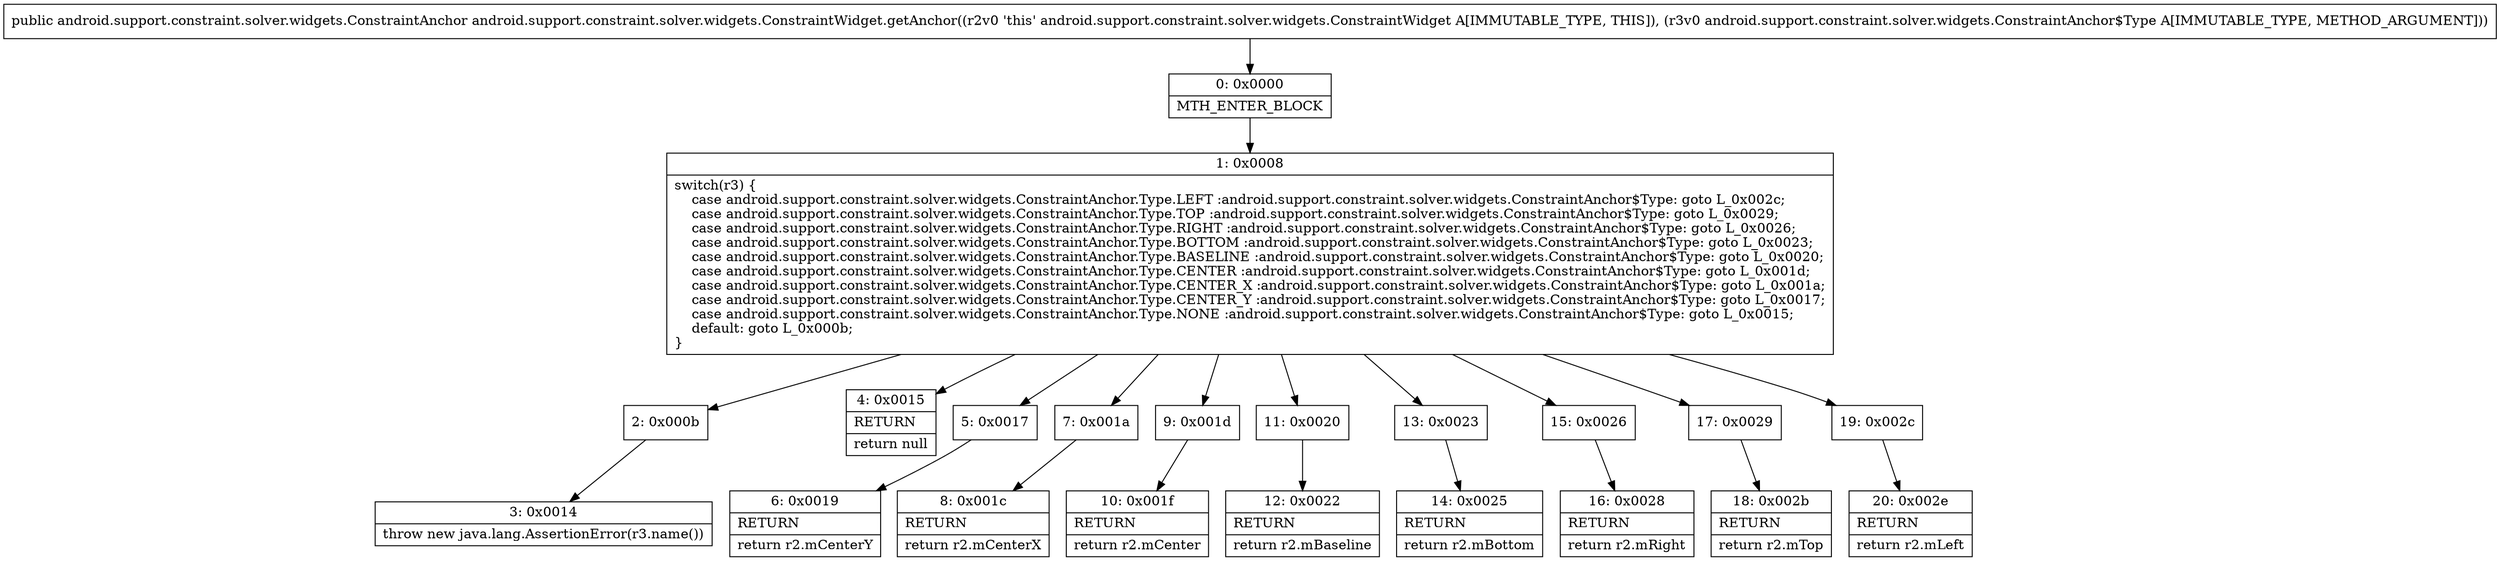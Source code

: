 digraph "CFG forandroid.support.constraint.solver.widgets.ConstraintWidget.getAnchor(Landroid\/support\/constraint\/solver\/widgets\/ConstraintAnchor$Type;)Landroid\/support\/constraint\/solver\/widgets\/ConstraintAnchor;" {
Node_0 [shape=record,label="{0\:\ 0x0000|MTH_ENTER_BLOCK\l}"];
Node_1 [shape=record,label="{1\:\ 0x0008|switch(r3) \{\l    case android.support.constraint.solver.widgets.ConstraintAnchor.Type.LEFT :android.support.constraint.solver.widgets.ConstraintAnchor$Type: goto L_0x002c;\l    case android.support.constraint.solver.widgets.ConstraintAnchor.Type.TOP :android.support.constraint.solver.widgets.ConstraintAnchor$Type: goto L_0x0029;\l    case android.support.constraint.solver.widgets.ConstraintAnchor.Type.RIGHT :android.support.constraint.solver.widgets.ConstraintAnchor$Type: goto L_0x0026;\l    case android.support.constraint.solver.widgets.ConstraintAnchor.Type.BOTTOM :android.support.constraint.solver.widgets.ConstraintAnchor$Type: goto L_0x0023;\l    case android.support.constraint.solver.widgets.ConstraintAnchor.Type.BASELINE :android.support.constraint.solver.widgets.ConstraintAnchor$Type: goto L_0x0020;\l    case android.support.constraint.solver.widgets.ConstraintAnchor.Type.CENTER :android.support.constraint.solver.widgets.ConstraintAnchor$Type: goto L_0x001d;\l    case android.support.constraint.solver.widgets.ConstraintAnchor.Type.CENTER_X :android.support.constraint.solver.widgets.ConstraintAnchor$Type: goto L_0x001a;\l    case android.support.constraint.solver.widgets.ConstraintAnchor.Type.CENTER_Y :android.support.constraint.solver.widgets.ConstraintAnchor$Type: goto L_0x0017;\l    case android.support.constraint.solver.widgets.ConstraintAnchor.Type.NONE :android.support.constraint.solver.widgets.ConstraintAnchor$Type: goto L_0x0015;\l    default: goto L_0x000b;\l\}\l}"];
Node_2 [shape=record,label="{2\:\ 0x000b}"];
Node_3 [shape=record,label="{3\:\ 0x0014|throw new java.lang.AssertionError(r3.name())\l}"];
Node_4 [shape=record,label="{4\:\ 0x0015|RETURN\l|return null\l}"];
Node_5 [shape=record,label="{5\:\ 0x0017}"];
Node_6 [shape=record,label="{6\:\ 0x0019|RETURN\l|return r2.mCenterY\l}"];
Node_7 [shape=record,label="{7\:\ 0x001a}"];
Node_8 [shape=record,label="{8\:\ 0x001c|RETURN\l|return r2.mCenterX\l}"];
Node_9 [shape=record,label="{9\:\ 0x001d}"];
Node_10 [shape=record,label="{10\:\ 0x001f|RETURN\l|return r2.mCenter\l}"];
Node_11 [shape=record,label="{11\:\ 0x0020}"];
Node_12 [shape=record,label="{12\:\ 0x0022|RETURN\l|return r2.mBaseline\l}"];
Node_13 [shape=record,label="{13\:\ 0x0023}"];
Node_14 [shape=record,label="{14\:\ 0x0025|RETURN\l|return r2.mBottom\l}"];
Node_15 [shape=record,label="{15\:\ 0x0026}"];
Node_16 [shape=record,label="{16\:\ 0x0028|RETURN\l|return r2.mRight\l}"];
Node_17 [shape=record,label="{17\:\ 0x0029}"];
Node_18 [shape=record,label="{18\:\ 0x002b|RETURN\l|return r2.mTop\l}"];
Node_19 [shape=record,label="{19\:\ 0x002c}"];
Node_20 [shape=record,label="{20\:\ 0x002e|RETURN\l|return r2.mLeft\l}"];
MethodNode[shape=record,label="{public android.support.constraint.solver.widgets.ConstraintAnchor android.support.constraint.solver.widgets.ConstraintWidget.getAnchor((r2v0 'this' android.support.constraint.solver.widgets.ConstraintWidget A[IMMUTABLE_TYPE, THIS]), (r3v0 android.support.constraint.solver.widgets.ConstraintAnchor$Type A[IMMUTABLE_TYPE, METHOD_ARGUMENT])) }"];
MethodNode -> Node_0;
Node_0 -> Node_1;
Node_1 -> Node_2;
Node_1 -> Node_4;
Node_1 -> Node_5;
Node_1 -> Node_7;
Node_1 -> Node_9;
Node_1 -> Node_11;
Node_1 -> Node_13;
Node_1 -> Node_15;
Node_1 -> Node_17;
Node_1 -> Node_19;
Node_2 -> Node_3;
Node_5 -> Node_6;
Node_7 -> Node_8;
Node_9 -> Node_10;
Node_11 -> Node_12;
Node_13 -> Node_14;
Node_15 -> Node_16;
Node_17 -> Node_18;
Node_19 -> Node_20;
}

